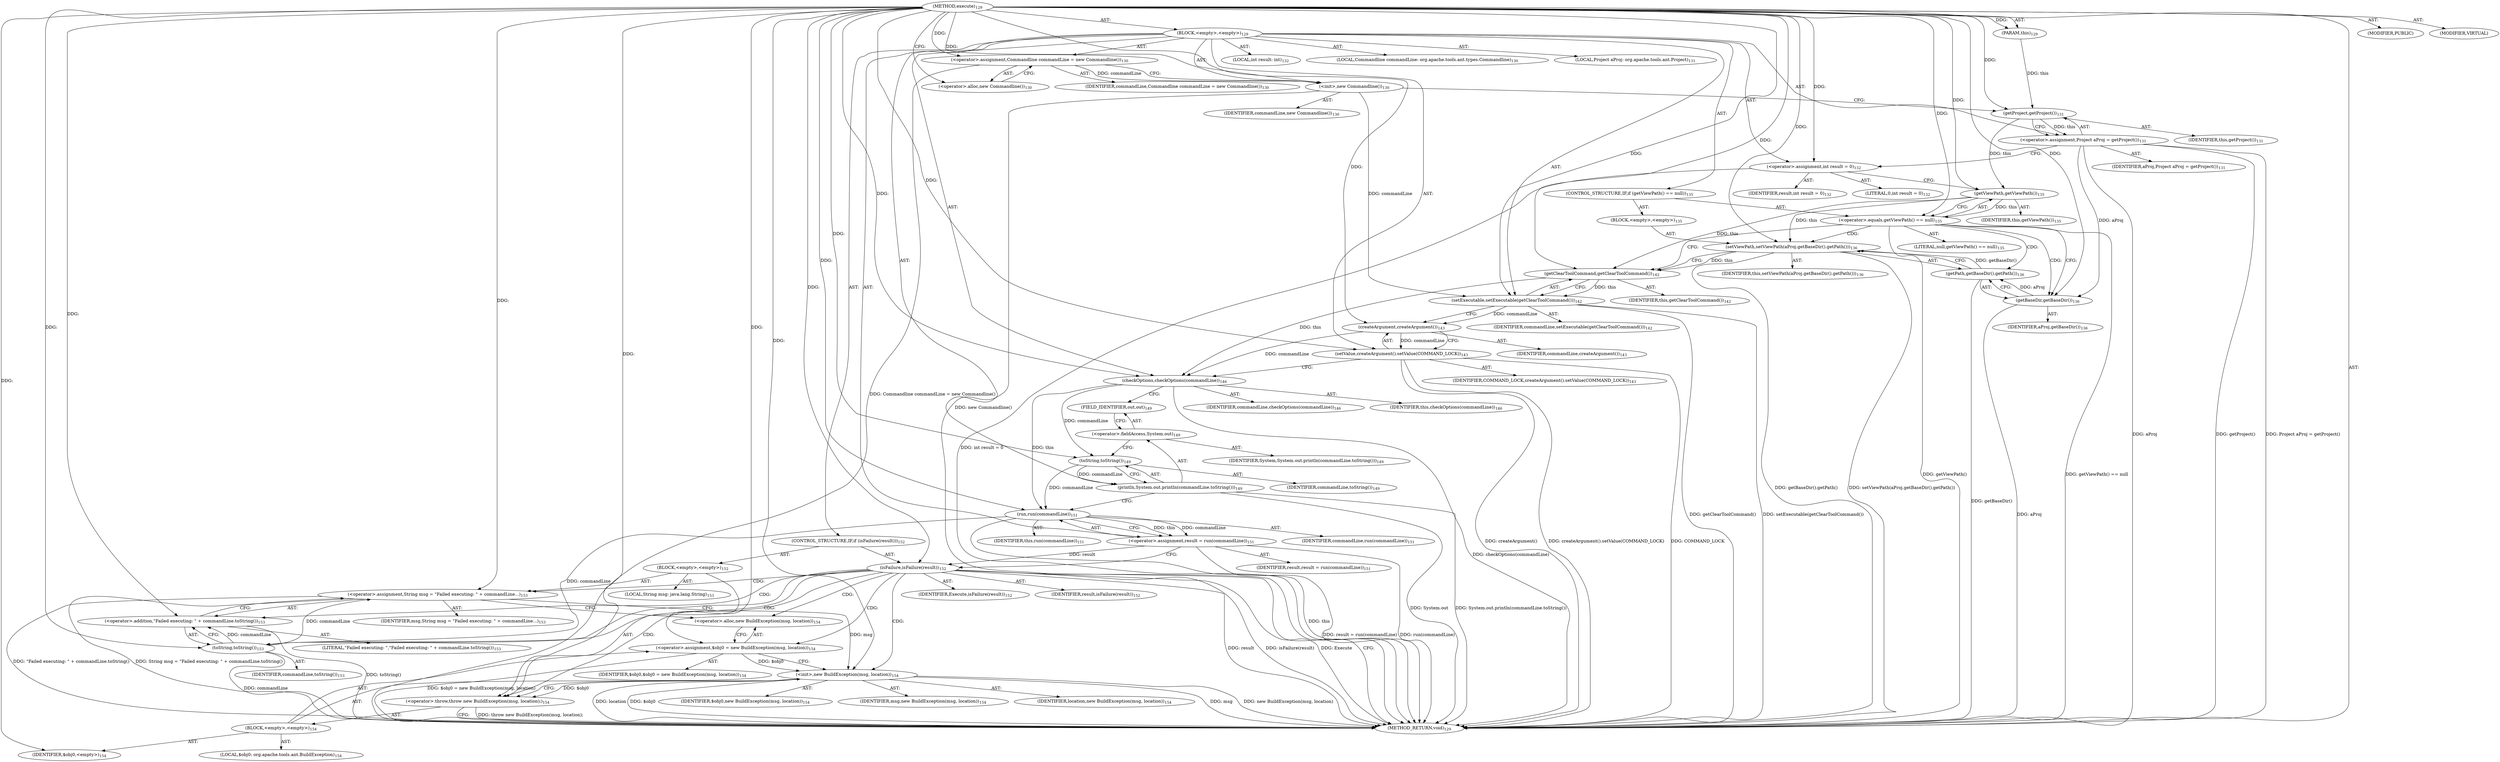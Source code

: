 digraph "execute" {  
"111669149696" [label = <(METHOD,execute)<SUB>129</SUB>> ]
"115964116992" [label = <(PARAM,this)<SUB>129</SUB>> ]
"25769803776" [label = <(BLOCK,&lt;empty&gt;,&lt;empty&gt;)<SUB>129</SUB>> ]
"94489280512" [label = <(LOCAL,Commandline commandLine: org.apache.tools.ant.types.Commandline)<SUB>130</SUB>> ]
"30064771072" [label = <(&lt;operator&gt;.assignment,Commandline commandLine = new Commandline())<SUB>130</SUB>> ]
"68719476756" [label = <(IDENTIFIER,commandLine,Commandline commandLine = new Commandline())<SUB>130</SUB>> ]
"30064771073" [label = <(&lt;operator&gt;.alloc,new Commandline())<SUB>130</SUB>> ]
"30064771074" [label = <(&lt;init&gt;,new Commandline())<SUB>130</SUB>> ]
"68719476757" [label = <(IDENTIFIER,commandLine,new Commandline())<SUB>130</SUB>> ]
"94489280513" [label = <(LOCAL,Project aProj: org.apache.tools.ant.Project)<SUB>131</SUB>> ]
"30064771075" [label = <(&lt;operator&gt;.assignment,Project aProj = getProject())<SUB>131</SUB>> ]
"68719476758" [label = <(IDENTIFIER,aProj,Project aProj = getProject())<SUB>131</SUB>> ]
"30064771076" [label = <(getProject,getProject())<SUB>131</SUB>> ]
"68719476736" [label = <(IDENTIFIER,this,getProject())<SUB>131</SUB>> ]
"94489280514" [label = <(LOCAL,int result: int)<SUB>132</SUB>> ]
"30064771077" [label = <(&lt;operator&gt;.assignment,int result = 0)<SUB>132</SUB>> ]
"68719476759" [label = <(IDENTIFIER,result,int result = 0)<SUB>132</SUB>> ]
"90194313216" [label = <(LITERAL,0,int result = 0)<SUB>132</SUB>> ]
"47244640256" [label = <(CONTROL_STRUCTURE,IF,if (getViewPath() == null))<SUB>135</SUB>> ]
"30064771078" [label = <(&lt;operator&gt;.equals,getViewPath() == null)<SUB>135</SUB>> ]
"30064771079" [label = <(getViewPath,getViewPath())<SUB>135</SUB>> ]
"68719476737" [label = <(IDENTIFIER,this,getViewPath())<SUB>135</SUB>> ]
"90194313217" [label = <(LITERAL,null,getViewPath() == null)<SUB>135</SUB>> ]
"25769803777" [label = <(BLOCK,&lt;empty&gt;,&lt;empty&gt;)<SUB>135</SUB>> ]
"30064771080" [label = <(setViewPath,setViewPath(aProj.getBaseDir().getPath()))<SUB>136</SUB>> ]
"68719476738" [label = <(IDENTIFIER,this,setViewPath(aProj.getBaseDir().getPath()))<SUB>136</SUB>> ]
"30064771081" [label = <(getPath,getBaseDir().getPath())<SUB>136</SUB>> ]
"30064771082" [label = <(getBaseDir,getBaseDir())<SUB>136</SUB>> ]
"68719476760" [label = <(IDENTIFIER,aProj,getBaseDir())<SUB>136</SUB>> ]
"30064771083" [label = <(setExecutable,setExecutable(getClearToolCommand()))<SUB>142</SUB>> ]
"68719476761" [label = <(IDENTIFIER,commandLine,setExecutable(getClearToolCommand()))<SUB>142</SUB>> ]
"30064771084" [label = <(getClearToolCommand,getClearToolCommand())<SUB>142</SUB>> ]
"68719476739" [label = <(IDENTIFIER,this,getClearToolCommand())<SUB>142</SUB>> ]
"30064771085" [label = <(setValue,createArgument().setValue(COMMAND_LOCK))<SUB>143</SUB>> ]
"30064771086" [label = <(createArgument,createArgument())<SUB>143</SUB>> ]
"68719476762" [label = <(IDENTIFIER,commandLine,createArgument())<SUB>143</SUB>> ]
"68719476763" [label = <(IDENTIFIER,COMMAND_LOCK,createArgument().setValue(COMMAND_LOCK))<SUB>143</SUB>> ]
"30064771087" [label = <(checkOptions,checkOptions(commandLine))<SUB>146</SUB>> ]
"68719476740" [label = <(IDENTIFIER,this,checkOptions(commandLine))<SUB>146</SUB>> ]
"68719476764" [label = <(IDENTIFIER,commandLine,checkOptions(commandLine))<SUB>146</SUB>> ]
"30064771088" [label = <(println,System.out.println(commandLine.toString()))<SUB>149</SUB>> ]
"30064771089" [label = <(&lt;operator&gt;.fieldAccess,System.out)<SUB>149</SUB>> ]
"68719476765" [label = <(IDENTIFIER,System,System.out.println(commandLine.toString()))<SUB>149</SUB>> ]
"55834574848" [label = <(FIELD_IDENTIFIER,out,out)<SUB>149</SUB>> ]
"30064771090" [label = <(toString,toString())<SUB>149</SUB>> ]
"68719476766" [label = <(IDENTIFIER,commandLine,toString())<SUB>149</SUB>> ]
"30064771091" [label = <(&lt;operator&gt;.assignment,result = run(commandLine))<SUB>151</SUB>> ]
"68719476767" [label = <(IDENTIFIER,result,result = run(commandLine))<SUB>151</SUB>> ]
"30064771092" [label = <(run,run(commandLine))<SUB>151</SUB>> ]
"68719476741" [label = <(IDENTIFIER,this,run(commandLine))<SUB>151</SUB>> ]
"68719476768" [label = <(IDENTIFIER,commandLine,run(commandLine))<SUB>151</SUB>> ]
"47244640257" [label = <(CONTROL_STRUCTURE,IF,if (isFailure(result)))<SUB>152</SUB>> ]
"30064771093" [label = <(isFailure,isFailure(result))<SUB>152</SUB>> ]
"68719476769" [label = <(IDENTIFIER,Execute,isFailure(result))<SUB>152</SUB>> ]
"68719476770" [label = <(IDENTIFIER,result,isFailure(result))<SUB>152</SUB>> ]
"25769803778" [label = <(BLOCK,&lt;empty&gt;,&lt;empty&gt;)<SUB>152</SUB>> ]
"94489280515" [label = <(LOCAL,String msg: java.lang.String)<SUB>153</SUB>> ]
"30064771094" [label = <(&lt;operator&gt;.assignment,String msg = &quot;Failed executing: &quot; + commandLine...)<SUB>153</SUB>> ]
"68719476771" [label = <(IDENTIFIER,msg,String msg = &quot;Failed executing: &quot; + commandLine...)<SUB>153</SUB>> ]
"30064771095" [label = <(&lt;operator&gt;.addition,&quot;Failed executing: &quot; + commandLine.toString())<SUB>153</SUB>> ]
"90194313218" [label = <(LITERAL,&quot;Failed executing: &quot;,&quot;Failed executing: &quot; + commandLine.toString())<SUB>153</SUB>> ]
"30064771096" [label = <(toString,toString())<SUB>153</SUB>> ]
"68719476772" [label = <(IDENTIFIER,commandLine,toString())<SUB>153</SUB>> ]
"30064771097" [label = <(&lt;operator&gt;.throw,throw new BuildException(msg, location);)<SUB>154</SUB>> ]
"25769803779" [label = <(BLOCK,&lt;empty&gt;,&lt;empty&gt;)<SUB>154</SUB>> ]
"94489280516" [label = <(LOCAL,$obj0: org.apache.tools.ant.BuildException)<SUB>154</SUB>> ]
"30064771098" [label = <(&lt;operator&gt;.assignment,$obj0 = new BuildException(msg, location))<SUB>154</SUB>> ]
"68719476773" [label = <(IDENTIFIER,$obj0,$obj0 = new BuildException(msg, location))<SUB>154</SUB>> ]
"30064771099" [label = <(&lt;operator&gt;.alloc,new BuildException(msg, location))<SUB>154</SUB>> ]
"30064771100" [label = <(&lt;init&gt;,new BuildException(msg, location))<SUB>154</SUB>> ]
"68719476774" [label = <(IDENTIFIER,$obj0,new BuildException(msg, location))<SUB>154</SUB>> ]
"68719476775" [label = <(IDENTIFIER,msg,new BuildException(msg, location))<SUB>154</SUB>> ]
"68719476776" [label = <(IDENTIFIER,location,new BuildException(msg, location))<SUB>154</SUB>> ]
"68719476777" [label = <(IDENTIFIER,$obj0,&lt;empty&gt;)<SUB>154</SUB>> ]
"133143986182" [label = <(MODIFIER,PUBLIC)> ]
"133143986183" [label = <(MODIFIER,VIRTUAL)> ]
"128849018880" [label = <(METHOD_RETURN,void)<SUB>129</SUB>> ]
  "111669149696" -> "115964116992"  [ label = "AST: "] 
  "111669149696" -> "25769803776"  [ label = "AST: "] 
  "111669149696" -> "133143986182"  [ label = "AST: "] 
  "111669149696" -> "133143986183"  [ label = "AST: "] 
  "111669149696" -> "128849018880"  [ label = "AST: "] 
  "25769803776" -> "94489280512"  [ label = "AST: "] 
  "25769803776" -> "30064771072"  [ label = "AST: "] 
  "25769803776" -> "30064771074"  [ label = "AST: "] 
  "25769803776" -> "94489280513"  [ label = "AST: "] 
  "25769803776" -> "30064771075"  [ label = "AST: "] 
  "25769803776" -> "94489280514"  [ label = "AST: "] 
  "25769803776" -> "30064771077"  [ label = "AST: "] 
  "25769803776" -> "47244640256"  [ label = "AST: "] 
  "25769803776" -> "30064771083"  [ label = "AST: "] 
  "25769803776" -> "30064771085"  [ label = "AST: "] 
  "25769803776" -> "30064771087"  [ label = "AST: "] 
  "25769803776" -> "30064771088"  [ label = "AST: "] 
  "25769803776" -> "30064771091"  [ label = "AST: "] 
  "25769803776" -> "47244640257"  [ label = "AST: "] 
  "30064771072" -> "68719476756"  [ label = "AST: "] 
  "30064771072" -> "30064771073"  [ label = "AST: "] 
  "30064771074" -> "68719476757"  [ label = "AST: "] 
  "30064771075" -> "68719476758"  [ label = "AST: "] 
  "30064771075" -> "30064771076"  [ label = "AST: "] 
  "30064771076" -> "68719476736"  [ label = "AST: "] 
  "30064771077" -> "68719476759"  [ label = "AST: "] 
  "30064771077" -> "90194313216"  [ label = "AST: "] 
  "47244640256" -> "30064771078"  [ label = "AST: "] 
  "47244640256" -> "25769803777"  [ label = "AST: "] 
  "30064771078" -> "30064771079"  [ label = "AST: "] 
  "30064771078" -> "90194313217"  [ label = "AST: "] 
  "30064771079" -> "68719476737"  [ label = "AST: "] 
  "25769803777" -> "30064771080"  [ label = "AST: "] 
  "30064771080" -> "68719476738"  [ label = "AST: "] 
  "30064771080" -> "30064771081"  [ label = "AST: "] 
  "30064771081" -> "30064771082"  [ label = "AST: "] 
  "30064771082" -> "68719476760"  [ label = "AST: "] 
  "30064771083" -> "68719476761"  [ label = "AST: "] 
  "30064771083" -> "30064771084"  [ label = "AST: "] 
  "30064771084" -> "68719476739"  [ label = "AST: "] 
  "30064771085" -> "30064771086"  [ label = "AST: "] 
  "30064771085" -> "68719476763"  [ label = "AST: "] 
  "30064771086" -> "68719476762"  [ label = "AST: "] 
  "30064771087" -> "68719476740"  [ label = "AST: "] 
  "30064771087" -> "68719476764"  [ label = "AST: "] 
  "30064771088" -> "30064771089"  [ label = "AST: "] 
  "30064771088" -> "30064771090"  [ label = "AST: "] 
  "30064771089" -> "68719476765"  [ label = "AST: "] 
  "30064771089" -> "55834574848"  [ label = "AST: "] 
  "30064771090" -> "68719476766"  [ label = "AST: "] 
  "30064771091" -> "68719476767"  [ label = "AST: "] 
  "30064771091" -> "30064771092"  [ label = "AST: "] 
  "30064771092" -> "68719476741"  [ label = "AST: "] 
  "30064771092" -> "68719476768"  [ label = "AST: "] 
  "47244640257" -> "30064771093"  [ label = "AST: "] 
  "47244640257" -> "25769803778"  [ label = "AST: "] 
  "30064771093" -> "68719476769"  [ label = "AST: "] 
  "30064771093" -> "68719476770"  [ label = "AST: "] 
  "25769803778" -> "94489280515"  [ label = "AST: "] 
  "25769803778" -> "30064771094"  [ label = "AST: "] 
  "25769803778" -> "30064771097"  [ label = "AST: "] 
  "30064771094" -> "68719476771"  [ label = "AST: "] 
  "30064771094" -> "30064771095"  [ label = "AST: "] 
  "30064771095" -> "90194313218"  [ label = "AST: "] 
  "30064771095" -> "30064771096"  [ label = "AST: "] 
  "30064771096" -> "68719476772"  [ label = "AST: "] 
  "30064771097" -> "25769803779"  [ label = "AST: "] 
  "25769803779" -> "94489280516"  [ label = "AST: "] 
  "25769803779" -> "30064771098"  [ label = "AST: "] 
  "25769803779" -> "30064771100"  [ label = "AST: "] 
  "25769803779" -> "68719476777"  [ label = "AST: "] 
  "30064771098" -> "68719476773"  [ label = "AST: "] 
  "30064771098" -> "30064771099"  [ label = "AST: "] 
  "30064771100" -> "68719476774"  [ label = "AST: "] 
  "30064771100" -> "68719476775"  [ label = "AST: "] 
  "30064771100" -> "68719476776"  [ label = "AST: "] 
  "30064771072" -> "30064771074"  [ label = "CFG: "] 
  "30064771074" -> "30064771076"  [ label = "CFG: "] 
  "30064771075" -> "30064771077"  [ label = "CFG: "] 
  "30064771077" -> "30064771079"  [ label = "CFG: "] 
  "30064771083" -> "30064771086"  [ label = "CFG: "] 
  "30064771085" -> "30064771087"  [ label = "CFG: "] 
  "30064771087" -> "55834574848"  [ label = "CFG: "] 
  "30064771088" -> "30064771092"  [ label = "CFG: "] 
  "30064771091" -> "30064771093"  [ label = "CFG: "] 
  "30064771073" -> "30064771072"  [ label = "CFG: "] 
  "30064771076" -> "30064771075"  [ label = "CFG: "] 
  "30064771078" -> "30064771082"  [ label = "CFG: "] 
  "30064771078" -> "30064771084"  [ label = "CFG: "] 
  "30064771084" -> "30064771083"  [ label = "CFG: "] 
  "30064771086" -> "30064771085"  [ label = "CFG: "] 
  "30064771089" -> "30064771090"  [ label = "CFG: "] 
  "30064771090" -> "30064771088"  [ label = "CFG: "] 
  "30064771092" -> "30064771091"  [ label = "CFG: "] 
  "30064771093" -> "128849018880"  [ label = "CFG: "] 
  "30064771093" -> "30064771096"  [ label = "CFG: "] 
  "30064771079" -> "30064771078"  [ label = "CFG: "] 
  "30064771080" -> "30064771084"  [ label = "CFG: "] 
  "55834574848" -> "30064771089"  [ label = "CFG: "] 
  "30064771094" -> "30064771099"  [ label = "CFG: "] 
  "30064771097" -> "128849018880"  [ label = "CFG: "] 
  "30064771081" -> "30064771080"  [ label = "CFG: "] 
  "30064771095" -> "30064771094"  [ label = "CFG: "] 
  "30064771082" -> "30064771081"  [ label = "CFG: "] 
  "30064771096" -> "30064771095"  [ label = "CFG: "] 
  "30064771098" -> "30064771100"  [ label = "CFG: "] 
  "30064771100" -> "30064771097"  [ label = "CFG: "] 
  "30064771099" -> "30064771098"  [ label = "CFG: "] 
  "111669149696" -> "30064771073"  [ label = "CFG: "] 
  "30064771072" -> "128849018880"  [ label = "DDG: Commandline commandLine = new Commandline()"] 
  "30064771074" -> "128849018880"  [ label = "DDG: new Commandline()"] 
  "30064771075" -> "128849018880"  [ label = "DDG: aProj"] 
  "30064771075" -> "128849018880"  [ label = "DDG: getProject()"] 
  "30064771075" -> "128849018880"  [ label = "DDG: Project aProj = getProject()"] 
  "30064771077" -> "128849018880"  [ label = "DDG: int result = 0"] 
  "30064771078" -> "128849018880"  [ label = "DDG: getViewPath()"] 
  "30064771078" -> "128849018880"  [ label = "DDG: getViewPath() == null"] 
  "30064771082" -> "128849018880"  [ label = "DDG: aProj"] 
  "30064771081" -> "128849018880"  [ label = "DDG: getBaseDir()"] 
  "30064771080" -> "128849018880"  [ label = "DDG: getBaseDir().getPath()"] 
  "30064771080" -> "128849018880"  [ label = "DDG: setViewPath(aProj.getBaseDir().getPath())"] 
  "30064771083" -> "128849018880"  [ label = "DDG: getClearToolCommand()"] 
  "30064771083" -> "128849018880"  [ label = "DDG: setExecutable(getClearToolCommand())"] 
  "30064771085" -> "128849018880"  [ label = "DDG: createArgument()"] 
  "30064771085" -> "128849018880"  [ label = "DDG: createArgument().setValue(COMMAND_LOCK)"] 
  "30064771087" -> "128849018880"  [ label = "DDG: checkOptions(commandLine)"] 
  "30064771088" -> "128849018880"  [ label = "DDG: System.out"] 
  "30064771088" -> "128849018880"  [ label = "DDG: System.out.println(commandLine.toString())"] 
  "30064771092" -> "128849018880"  [ label = "DDG: this"] 
  "30064771091" -> "128849018880"  [ label = "DDG: run(commandLine)"] 
  "30064771091" -> "128849018880"  [ label = "DDG: result = run(commandLine)"] 
  "30064771093" -> "128849018880"  [ label = "DDG: result"] 
  "30064771093" -> "128849018880"  [ label = "DDG: isFailure(result)"] 
  "30064771096" -> "128849018880"  [ label = "DDG: commandLine"] 
  "30064771095" -> "128849018880"  [ label = "DDG: toString()"] 
  "30064771094" -> "128849018880"  [ label = "DDG: &quot;Failed executing: &quot; + commandLine.toString()"] 
  "30064771094" -> "128849018880"  [ label = "DDG: String msg = &quot;Failed executing: &quot; + commandLine.toString()"] 
  "30064771098" -> "128849018880"  [ label = "DDG: $obj0 = new BuildException(msg, location)"] 
  "30064771100" -> "128849018880"  [ label = "DDG: $obj0"] 
  "30064771100" -> "128849018880"  [ label = "DDG: msg"] 
  "30064771100" -> "128849018880"  [ label = "DDG: new BuildException(msg, location)"] 
  "30064771097" -> "128849018880"  [ label = "DDG: throw new BuildException(msg, location);"] 
  "30064771100" -> "128849018880"  [ label = "DDG: location"] 
  "30064771093" -> "128849018880"  [ label = "DDG: Execute"] 
  "30064771085" -> "128849018880"  [ label = "DDG: COMMAND_LOCK"] 
  "111669149696" -> "115964116992"  [ label = "DDG: "] 
  "111669149696" -> "30064771072"  [ label = "DDG: "] 
  "30064771076" -> "30064771075"  [ label = "DDG: this"] 
  "111669149696" -> "30064771077"  [ label = "DDG: "] 
  "30064771092" -> "30064771091"  [ label = "DDG: this"] 
  "30064771092" -> "30064771091"  [ label = "DDG: commandLine"] 
  "30064771072" -> "30064771074"  [ label = "DDG: commandLine"] 
  "111669149696" -> "30064771074"  [ label = "DDG: "] 
  "30064771074" -> "30064771083"  [ label = "DDG: commandLine"] 
  "111669149696" -> "30064771083"  [ label = "DDG: "] 
  "30064771084" -> "30064771083"  [ label = "DDG: this"] 
  "30064771086" -> "30064771085"  [ label = "DDG: commandLine"] 
  "111669149696" -> "30064771085"  [ label = "DDG: "] 
  "30064771084" -> "30064771087"  [ label = "DDG: this"] 
  "111669149696" -> "30064771087"  [ label = "DDG: "] 
  "30064771086" -> "30064771087"  [ label = "DDG: commandLine"] 
  "30064771090" -> "30064771088"  [ label = "DDG: commandLine"] 
  "115964116992" -> "30064771076"  [ label = "DDG: this"] 
  "111669149696" -> "30064771076"  [ label = "DDG: "] 
  "30064771079" -> "30064771078"  [ label = "DDG: this"] 
  "111669149696" -> "30064771078"  [ label = "DDG: "] 
  "30064771079" -> "30064771084"  [ label = "DDG: this"] 
  "30064771080" -> "30064771084"  [ label = "DDG: this"] 
  "111669149696" -> "30064771084"  [ label = "DDG: "] 
  "30064771083" -> "30064771086"  [ label = "DDG: commandLine"] 
  "111669149696" -> "30064771086"  [ label = "DDG: "] 
  "30064771087" -> "30064771090"  [ label = "DDG: commandLine"] 
  "111669149696" -> "30064771090"  [ label = "DDG: "] 
  "30064771087" -> "30064771092"  [ label = "DDG: this"] 
  "111669149696" -> "30064771092"  [ label = "DDG: "] 
  "30064771090" -> "30064771092"  [ label = "DDG: commandLine"] 
  "111669149696" -> "30064771093"  [ label = "DDG: "] 
  "30064771091" -> "30064771093"  [ label = "DDG: result"] 
  "111669149696" -> "30064771094"  [ label = "DDG: "] 
  "30064771096" -> "30064771094"  [ label = "DDG: commandLine"] 
  "30064771076" -> "30064771079"  [ label = "DDG: this"] 
  "111669149696" -> "30064771079"  [ label = "DDG: "] 
  "30064771079" -> "30064771080"  [ label = "DDG: this"] 
  "111669149696" -> "30064771080"  [ label = "DDG: "] 
  "30064771081" -> "30064771080"  [ label = "DDG: getBaseDir()"] 
  "30064771100" -> "30064771097"  [ label = "DDG: $obj0"] 
  "111669149696" -> "30064771097"  [ label = "DDG: "] 
  "30064771082" -> "30064771081"  [ label = "DDG: aProj"] 
  "111669149696" -> "30064771095"  [ label = "DDG: "] 
  "30064771096" -> "30064771095"  [ label = "DDG: commandLine"] 
  "111669149696" -> "30064771098"  [ label = "DDG: "] 
  "111669149696" -> "68719476777"  [ label = "DDG: "] 
  "30064771075" -> "30064771082"  [ label = "DDG: aProj"] 
  "111669149696" -> "30064771082"  [ label = "DDG: "] 
  "30064771092" -> "30064771096"  [ label = "DDG: commandLine"] 
  "111669149696" -> "30064771096"  [ label = "DDG: "] 
  "30064771098" -> "30064771100"  [ label = "DDG: $obj0"] 
  "111669149696" -> "30064771100"  [ label = "DDG: "] 
  "30064771094" -> "30064771100"  [ label = "DDG: msg"] 
  "30064771078" -> "30064771080"  [ label = "CDG: "] 
  "30064771078" -> "30064771082"  [ label = "CDG: "] 
  "30064771078" -> "30064771081"  [ label = "CDG: "] 
  "30064771093" -> "30064771096"  [ label = "CDG: "] 
  "30064771093" -> "30064771095"  [ label = "CDG: "] 
  "30064771093" -> "30064771094"  [ label = "CDG: "] 
  "30064771093" -> "30064771100"  [ label = "CDG: "] 
  "30064771093" -> "30064771099"  [ label = "CDG: "] 
  "30064771093" -> "30064771098"  [ label = "CDG: "] 
  "30064771093" -> "30064771097"  [ label = "CDG: "] 
}

